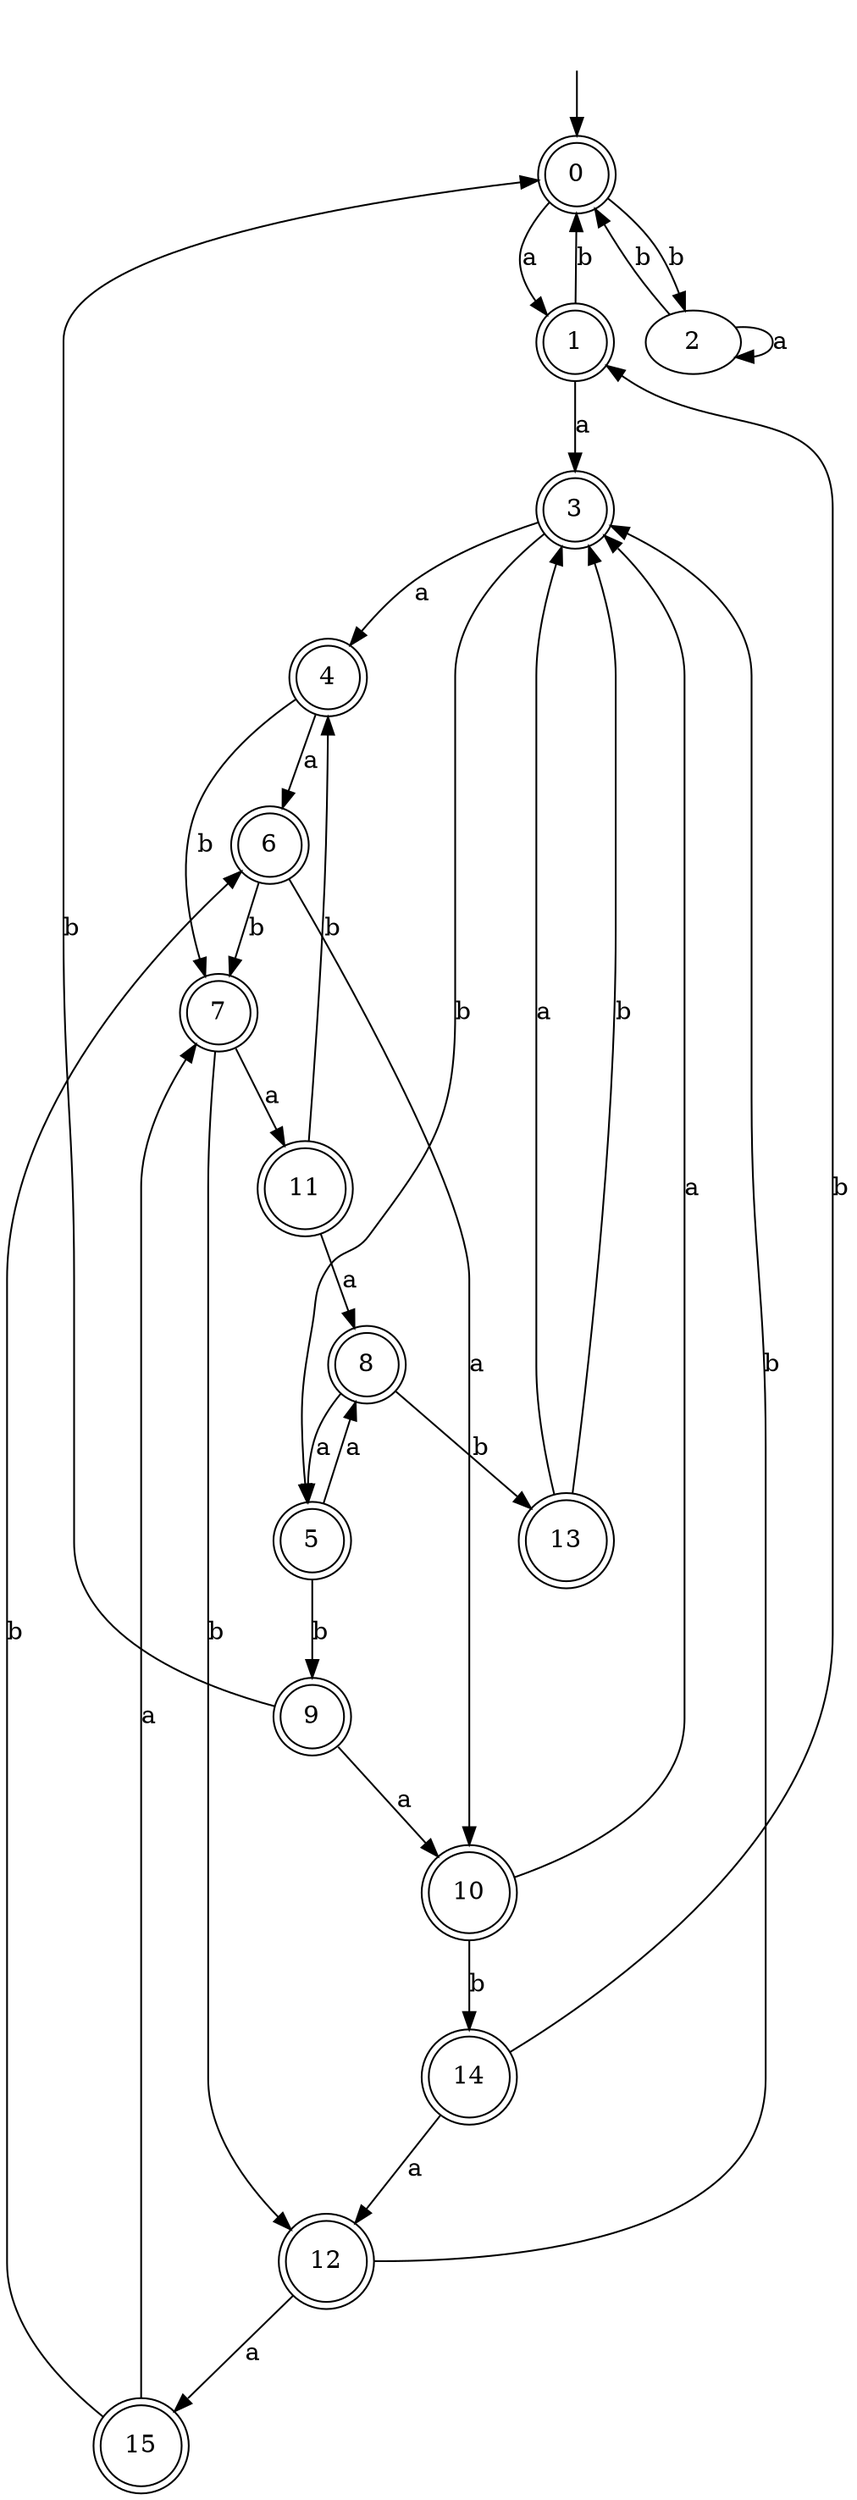 digraph RandomDFA {
  __start0 [label="", shape=none];
  __start0 -> 0 [label=""];
  0 [shape=circle] [shape=doublecircle]
  0 -> 1 [label="a"]
  0 -> 2 [label="b"]
  1 [shape=doublecircle]
  1 -> 3 [label="a"]
  1 -> 0 [label="b"]
  2
  2 -> 2 [label="a"]
  2 -> 0 [label="b"]
  3 [shape=doublecircle]
  3 -> 4 [label="a"]
  3 -> 5 [label="b"]
  4 [shape=doublecircle]
  4 -> 6 [label="a"]
  4 -> 7 [label="b"]
  5 [shape=doublecircle]
  5 -> 8 [label="a"]
  5 -> 9 [label="b"]
  6 [shape=doublecircle]
  6 -> 10 [label="a"]
  6 -> 7 [label="b"]
  7 [shape=doublecircle]
  7 -> 11 [label="a"]
  7 -> 12 [label="b"]
  8 [shape=doublecircle]
  8 -> 5 [label="a"]
  8 -> 13 [label="b"]
  9 [shape=doublecircle]
  9 -> 10 [label="a"]
  9 -> 0 [label="b"]
  10 [shape=doublecircle]
  10 -> 3 [label="a"]
  10 -> 14 [label="b"]
  11 [shape=doublecircle]
  11 -> 8 [label="a"]
  11 -> 4 [label="b"]
  12 [shape=doublecircle]
  12 -> 15 [label="a"]
  12 -> 3 [label="b"]
  13 [shape=doublecircle]
  13 -> 3 [label="a"]
  13 -> 3 [label="b"]
  14 [shape=doublecircle]
  14 -> 12 [label="a"]
  14 -> 1 [label="b"]
  15 [shape=doublecircle]
  15 -> 7 [label="a"]
  15 -> 6 [label="b"]
}
